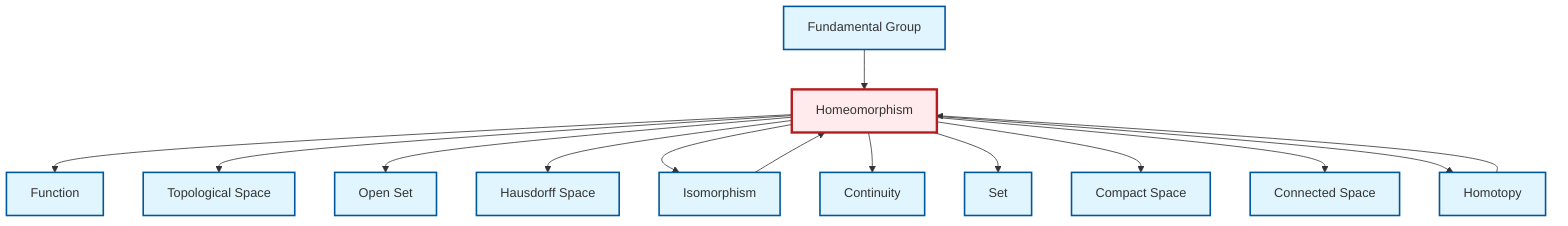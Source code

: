 graph TD
    classDef definition fill:#e1f5fe,stroke:#01579b,stroke-width:2px
    classDef theorem fill:#f3e5f5,stroke:#4a148c,stroke-width:2px
    classDef axiom fill:#fff3e0,stroke:#e65100,stroke-width:2px
    classDef example fill:#e8f5e9,stroke:#1b5e20,stroke-width:2px
    classDef current fill:#ffebee,stroke:#b71c1c,stroke-width:3px
    def-homeomorphism["Homeomorphism"]:::definition
    def-fundamental-group["Fundamental Group"]:::definition
    def-function["Function"]:::definition
    def-isomorphism["Isomorphism"]:::definition
    def-compact["Compact Space"]:::definition
    def-set["Set"]:::definition
    def-homotopy["Homotopy"]:::definition
    def-connected["Connected Space"]:::definition
    def-hausdorff["Hausdorff Space"]:::definition
    def-continuity["Continuity"]:::definition
    def-open-set["Open Set"]:::definition
    def-topological-space["Topological Space"]:::definition
    def-homeomorphism --> def-function
    def-homeomorphism --> def-topological-space
    def-homeomorphism --> def-open-set
    def-homeomorphism --> def-hausdorff
    def-homeomorphism --> def-isomorphism
    def-homeomorphism --> def-continuity
    def-homeomorphism --> def-set
    def-fundamental-group --> def-homeomorphism
    def-homeomorphism --> def-compact
    def-isomorphism --> def-homeomorphism
    def-homeomorphism --> def-connected
    def-homeomorphism --> def-homotopy
    def-homotopy --> def-homeomorphism
    class def-homeomorphism current